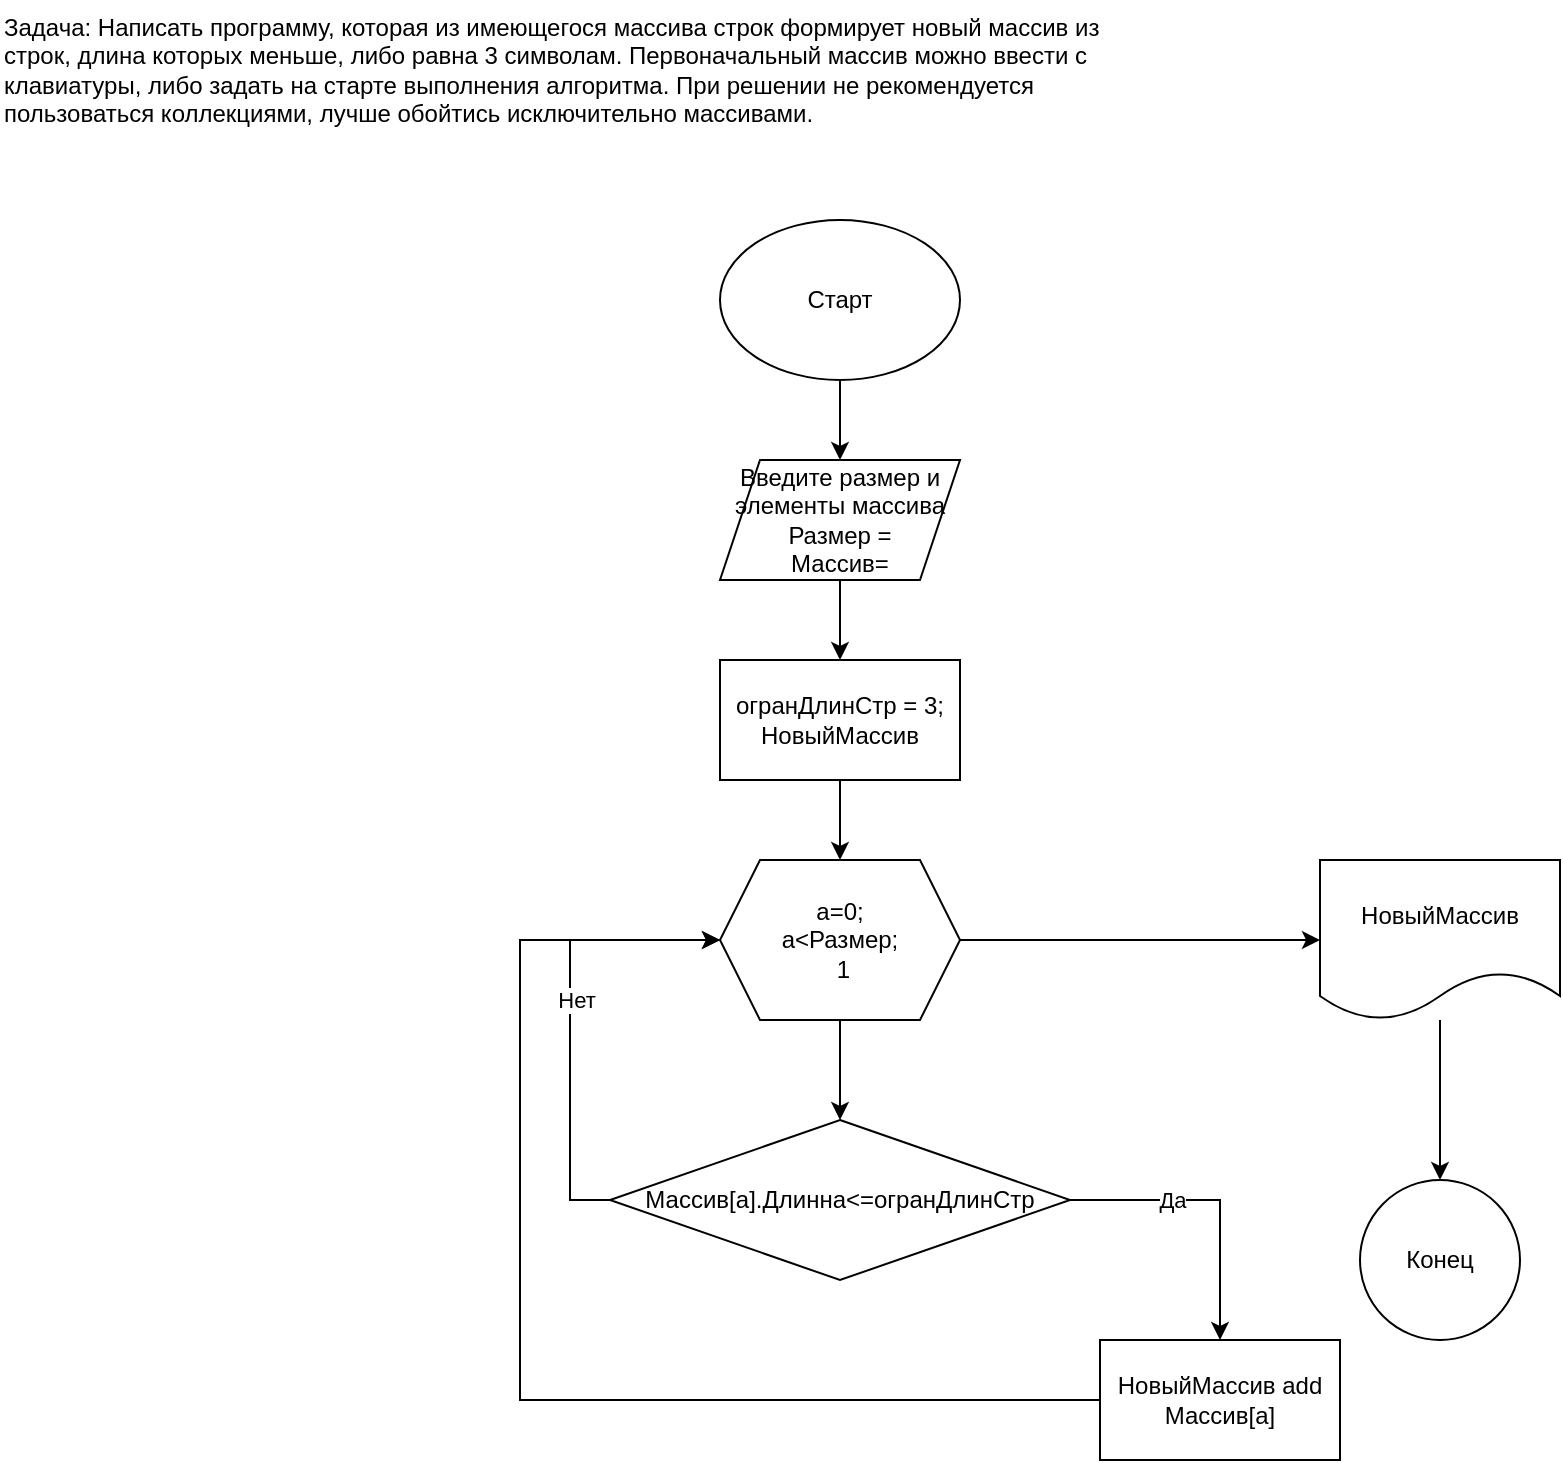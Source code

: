 <mxfile version="23.1.5" type="device">
  <diagram name="Страница — 1" id="j4yBhL1UKqm7TpRShYY8">
    <mxGraphModel dx="1432" dy="744" grid="1" gridSize="10" guides="1" tooltips="1" connect="1" arrows="1" fold="1" page="1" pageScale="1" pageWidth="827" pageHeight="1169" math="0" shadow="0">
      <root>
        <mxCell id="0" />
        <mxCell id="1" parent="0" />
        <mxCell id="BM8yWxvuaUgBc7MWk8ta-1" value="Задача: Написать программу, которая из имеющегося массива строк формирует новый массив из строк, длина которых меньше, либо равна 3 символам. Первоначальный массив можно ввести с клавиатуры, либо задать на старте выполнения алгоритма. При решении не рекомендуется пользоваться коллекциями, лучше обойтись исключительно массивами." style="text;whiteSpace=wrap;html=1;" vertex="1" parent="1">
          <mxGeometry x="10" y="10" width="560" height="80" as="geometry" />
        </mxCell>
        <mxCell id="BM8yWxvuaUgBc7MWk8ta-9" value="" style="edgeStyle=orthogonalEdgeStyle;rounded=0;orthogonalLoop=1;jettySize=auto;html=1;" edge="1" parent="1" source="BM8yWxvuaUgBc7MWk8ta-2" target="BM8yWxvuaUgBc7MWk8ta-3">
          <mxGeometry relative="1" as="geometry" />
        </mxCell>
        <mxCell id="BM8yWxvuaUgBc7MWk8ta-2" value="Старт" style="ellipse;whiteSpace=wrap;html=1;" vertex="1" parent="1">
          <mxGeometry x="370" y="120" width="120" height="80" as="geometry" />
        </mxCell>
        <mxCell id="BM8yWxvuaUgBc7MWk8ta-10" value="" style="edgeStyle=orthogonalEdgeStyle;rounded=0;orthogonalLoop=1;jettySize=auto;html=1;" edge="1" parent="1" source="BM8yWxvuaUgBc7MWk8ta-3" target="BM8yWxvuaUgBc7MWk8ta-4">
          <mxGeometry relative="1" as="geometry" />
        </mxCell>
        <mxCell id="BM8yWxvuaUgBc7MWk8ta-3" value="Введите размер и элементы массива&lt;br&gt;Размер =&lt;br&gt;Массив=" style="shape=parallelogram;perimeter=parallelogramPerimeter;whiteSpace=wrap;html=1;fixedSize=1;" vertex="1" parent="1">
          <mxGeometry x="370" y="240" width="120" height="60" as="geometry" />
        </mxCell>
        <mxCell id="BM8yWxvuaUgBc7MWk8ta-11" value="" style="edgeStyle=orthogonalEdgeStyle;rounded=0;orthogonalLoop=1;jettySize=auto;html=1;" edge="1" parent="1" source="BM8yWxvuaUgBc7MWk8ta-4" target="BM8yWxvuaUgBc7MWk8ta-5">
          <mxGeometry relative="1" as="geometry" />
        </mxCell>
        <mxCell id="BM8yWxvuaUgBc7MWk8ta-4" value="огранДлинСтр = 3;&lt;br&gt;НовыйМассив" style="rounded=0;whiteSpace=wrap;html=1;" vertex="1" parent="1">
          <mxGeometry x="370" y="340" width="120" height="60" as="geometry" />
        </mxCell>
        <mxCell id="BM8yWxvuaUgBc7MWk8ta-12" value="" style="edgeStyle=orthogonalEdgeStyle;rounded=0;orthogonalLoop=1;jettySize=auto;html=1;" edge="1" parent="1" source="BM8yWxvuaUgBc7MWk8ta-5" target="BM8yWxvuaUgBc7MWk8ta-7">
          <mxGeometry relative="1" as="geometry" />
        </mxCell>
        <mxCell id="BM8yWxvuaUgBc7MWk8ta-22" value="" style="edgeStyle=orthogonalEdgeStyle;rounded=0;orthogonalLoop=1;jettySize=auto;html=1;" edge="1" parent="1" source="BM8yWxvuaUgBc7MWk8ta-5" target="BM8yWxvuaUgBc7MWk8ta-21">
          <mxGeometry relative="1" as="geometry" />
        </mxCell>
        <mxCell id="BM8yWxvuaUgBc7MWk8ta-5" value="а=0; &lt;br&gt;а&amp;lt;Размер;&lt;br&gt;&amp;nbsp;1" style="shape=hexagon;perimeter=hexagonPerimeter2;whiteSpace=wrap;html=1;fixedSize=1;" vertex="1" parent="1">
          <mxGeometry x="370" y="440" width="120" height="80" as="geometry" />
        </mxCell>
        <mxCell id="BM8yWxvuaUgBc7MWk8ta-14" value="" style="edgeStyle=orthogonalEdgeStyle;rounded=0;orthogonalLoop=1;jettySize=auto;html=1;entryX=0.5;entryY=0;entryDx=0;entryDy=0;" edge="1" parent="1" source="BM8yWxvuaUgBc7MWk8ta-7" target="BM8yWxvuaUgBc7MWk8ta-8">
          <mxGeometry relative="1" as="geometry">
            <mxPoint x="625" y="610" as="targetPoint" />
          </mxGeometry>
        </mxCell>
        <mxCell id="BM8yWxvuaUgBc7MWk8ta-15" value="Да" style="edgeLabel;html=1;align=center;verticalAlign=middle;resizable=0;points=[];" vertex="1" connectable="0" parent="BM8yWxvuaUgBc7MWk8ta-14">
          <mxGeometry x="-0.297" relative="1" as="geometry">
            <mxPoint as="offset" />
          </mxGeometry>
        </mxCell>
        <mxCell id="BM8yWxvuaUgBc7MWk8ta-17" value="" style="edgeStyle=orthogonalEdgeStyle;rounded=0;orthogonalLoop=1;jettySize=auto;html=1;entryX=0;entryY=0.5;entryDx=0;entryDy=0;exitX=0;exitY=0.5;exitDx=0;exitDy=0;" edge="1" parent="1" source="BM8yWxvuaUgBc7MWk8ta-7" target="BM8yWxvuaUgBc7MWk8ta-5">
          <mxGeometry relative="1" as="geometry">
            <mxPoint x="235" y="610" as="targetPoint" />
          </mxGeometry>
        </mxCell>
        <mxCell id="BM8yWxvuaUgBc7MWk8ta-18" value="Нет" style="edgeLabel;html=1;align=center;verticalAlign=middle;resizable=0;points=[];" vertex="1" connectable="0" parent="BM8yWxvuaUgBc7MWk8ta-17">
          <mxGeometry x="0.067" y="-3" relative="1" as="geometry">
            <mxPoint as="offset" />
          </mxGeometry>
        </mxCell>
        <mxCell id="BM8yWxvuaUgBc7MWk8ta-7" value="Массив[а].Длинна&amp;lt;=огранДлинСтр" style="rhombus;whiteSpace=wrap;html=1;" vertex="1" parent="1">
          <mxGeometry x="315" y="570" width="230" height="80" as="geometry" />
        </mxCell>
        <mxCell id="BM8yWxvuaUgBc7MWk8ta-20" value="" style="edgeStyle=orthogonalEdgeStyle;rounded=0;orthogonalLoop=1;jettySize=auto;html=1;" edge="1" parent="1" source="BM8yWxvuaUgBc7MWk8ta-8">
          <mxGeometry relative="1" as="geometry">
            <mxPoint x="370" y="480" as="targetPoint" />
            <Array as="points">
              <mxPoint x="270" y="710" />
              <mxPoint x="270" y="480" />
            </Array>
          </mxGeometry>
        </mxCell>
        <mxCell id="BM8yWxvuaUgBc7MWk8ta-8" value="НовыйМассив add Массив[а]" style="rounded=0;whiteSpace=wrap;html=1;" vertex="1" parent="1">
          <mxGeometry x="560" y="680" width="120" height="60" as="geometry" />
        </mxCell>
        <mxCell id="BM8yWxvuaUgBc7MWk8ta-24" value="" style="edgeStyle=orthogonalEdgeStyle;rounded=0;orthogonalLoop=1;jettySize=auto;html=1;" edge="1" parent="1" source="BM8yWxvuaUgBc7MWk8ta-21" target="BM8yWxvuaUgBc7MWk8ta-23">
          <mxGeometry relative="1" as="geometry" />
        </mxCell>
        <mxCell id="BM8yWxvuaUgBc7MWk8ta-21" value="НовыйМассив" style="shape=document;whiteSpace=wrap;html=1;boundedLbl=1;" vertex="1" parent="1">
          <mxGeometry x="670" y="440" width="120" height="80" as="geometry" />
        </mxCell>
        <mxCell id="BM8yWxvuaUgBc7MWk8ta-23" value="Конец" style="ellipse;whiteSpace=wrap;html=1;" vertex="1" parent="1">
          <mxGeometry x="690" y="600" width="80" height="80" as="geometry" />
        </mxCell>
      </root>
    </mxGraphModel>
  </diagram>
</mxfile>
